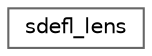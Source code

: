 digraph "Graphical Class Hierarchy"
{
 // LATEX_PDF_SIZE
  bgcolor="transparent";
  edge [fontname=Helvetica,fontsize=10,labelfontname=Helvetica,labelfontsize=10];
  node [fontname=Helvetica,fontsize=10,shape=box,height=0.2,width=0.4];
  rankdir="LR";
  Node0 [id="Node000000",label="sdefl_lens",height=0.2,width=0.4,color="grey40", fillcolor="white", style="filled",URL="$structsdefl__lens.html",tooltip=" "];
}
